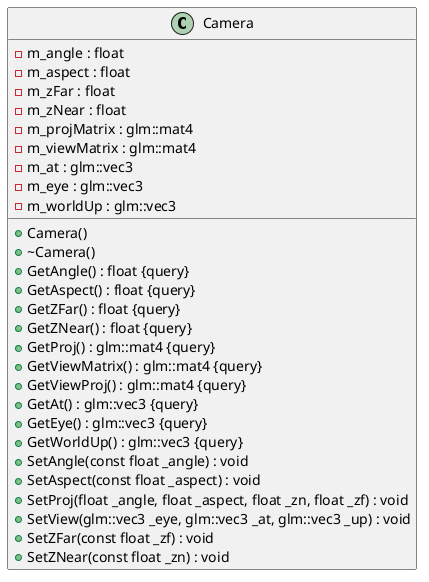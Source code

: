 @startuml



class Camera {
	+Camera()
	+~Camera()
	+GetAngle() : float {query}
	+GetAspect() : float {query}
	+GetZFar() : float {query}
	+GetZNear() : float {query}
	-m_angle : float
	-m_aspect : float
	-m_zFar : float
	-m_zNear : float
	+GetProj() : glm::mat4 {query}
	+GetViewMatrix() : glm::mat4 {query}
	+GetViewProj() : glm::mat4 {query}
	-m_projMatrix : glm::mat4
	-m_viewMatrix : glm::mat4
	+GetAt() : glm::vec3 {query}
	+GetEye() : glm::vec3 {query}
	+GetWorldUp() : glm::vec3 {query}
	-m_at : glm::vec3
	-m_eye : glm::vec3
	-m_worldUp : glm::vec3
	+SetAngle(const float _angle) : void
	+SetAspect(const float _aspect) : void
	+SetProj(float _angle, float _aspect, float _zn, float _zf) : void
	+SetView(glm::vec3 _eye, glm::vec3 _at, glm::vec3 _up) : void
	+SetZFar(const float _zf) : void
	+SetZNear(const float _zn) : void
}



@enduml
